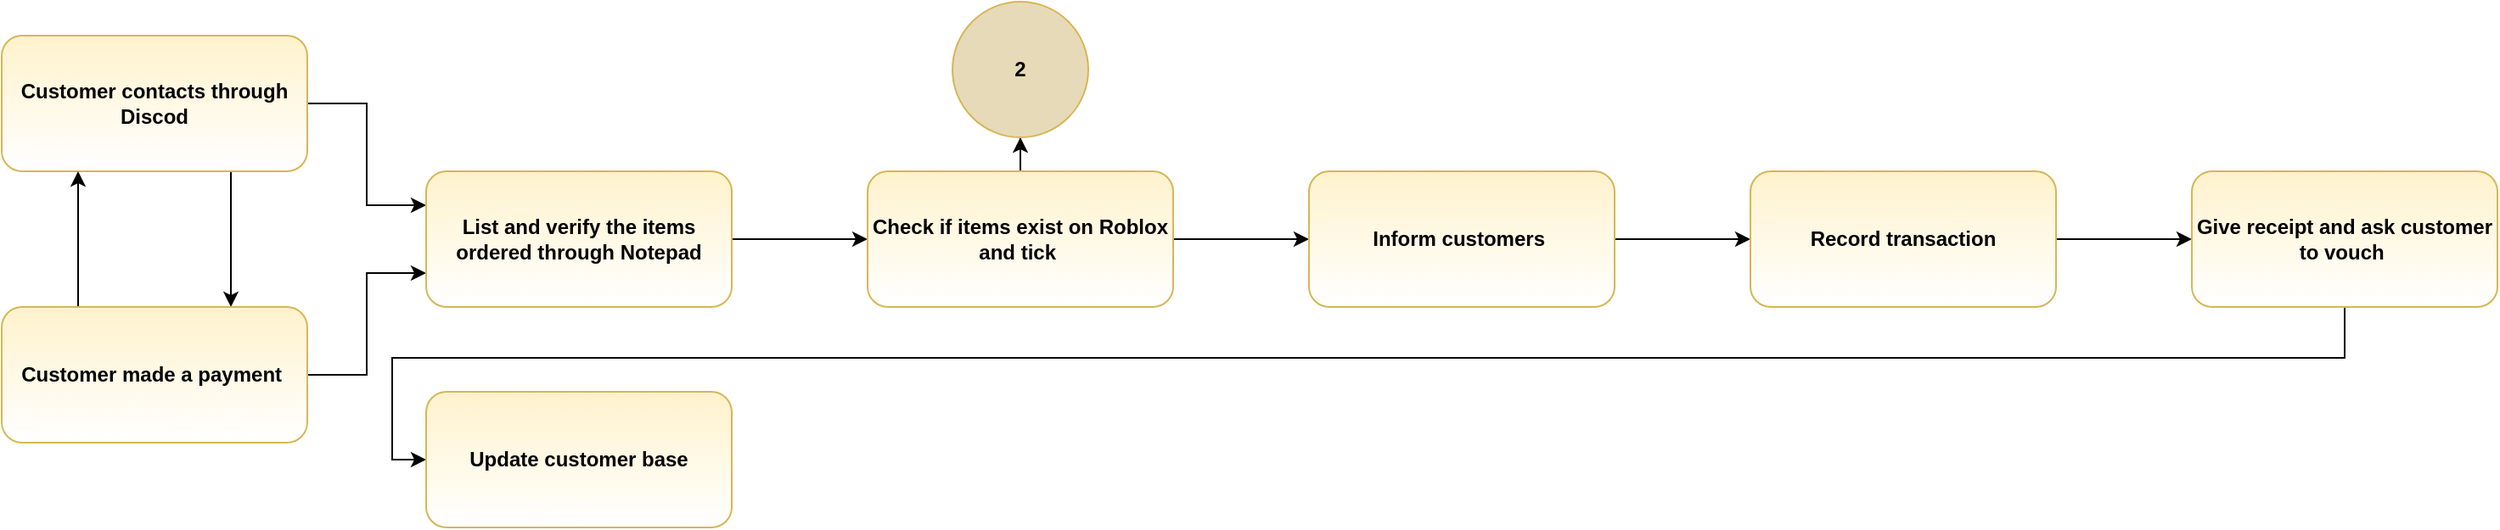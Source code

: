 <mxfile version="24.8.3">
  <diagram id="C5RBs43oDa-KdzZeNtuy" name="Page-1">
    <mxGraphModel dx="2523" dy="1268" grid="1" gridSize="10" guides="1" tooltips="1" connect="1" arrows="1" fold="1" page="1" pageScale="1" pageWidth="827" pageHeight="1169" math="0" shadow="0">
      <root>
        <mxCell id="WIyWlLk6GJQsqaUBKTNV-0" />
        <mxCell id="WIyWlLk6GJQsqaUBKTNV-1" parent="WIyWlLk6GJQsqaUBKTNV-0" />
        <mxCell id="BeSRXxgiDRbs0zAlpruN-2" style="edgeStyle=orthogonalEdgeStyle;rounded=0;orthogonalLoop=1;jettySize=auto;html=1;entryX=0.75;entryY=0;entryDx=0;entryDy=0;exitX=0.75;exitY=1;exitDx=0;exitDy=0;" edge="1" parent="WIyWlLk6GJQsqaUBKTNV-1" source="WIyWlLk6GJQsqaUBKTNV-3" target="BeSRXxgiDRbs0zAlpruN-0">
          <mxGeometry relative="1" as="geometry" />
        </mxCell>
        <mxCell id="BeSRXxgiDRbs0zAlpruN-4" style="edgeStyle=orthogonalEdgeStyle;rounded=0;orthogonalLoop=1;jettySize=auto;html=1;entryX=0;entryY=0.25;entryDx=0;entryDy=0;" edge="1" parent="WIyWlLk6GJQsqaUBKTNV-1" source="WIyWlLk6GJQsqaUBKTNV-3" target="BeSRXxgiDRbs0zAlpruN-3">
          <mxGeometry relative="1" as="geometry" />
        </mxCell>
        <mxCell id="WIyWlLk6GJQsqaUBKTNV-3" value="&lt;b&gt;Customer contacts through Discod&lt;/b&gt;" style="rounded=1;whiteSpace=wrap;html=1;fontSize=12;glass=0;strokeWidth=1;shadow=0;fillColor=#fff2cc;strokeColor=#d6b656;gradientColor=#FFFFFF;" parent="WIyWlLk6GJQsqaUBKTNV-1" vertex="1">
          <mxGeometry x="110" y="80" width="180" height="80" as="geometry" />
        </mxCell>
        <mxCell id="BeSRXxgiDRbs0zAlpruN-1" style="edgeStyle=orthogonalEdgeStyle;rounded=0;orthogonalLoop=1;jettySize=auto;html=1;entryX=0.25;entryY=1;entryDx=0;entryDy=0;exitX=0.25;exitY=0;exitDx=0;exitDy=0;" edge="1" parent="WIyWlLk6GJQsqaUBKTNV-1" source="BeSRXxgiDRbs0zAlpruN-0" target="WIyWlLk6GJQsqaUBKTNV-3">
          <mxGeometry relative="1" as="geometry" />
        </mxCell>
        <mxCell id="BeSRXxgiDRbs0zAlpruN-5" style="edgeStyle=orthogonalEdgeStyle;rounded=0;orthogonalLoop=1;jettySize=auto;html=1;entryX=0;entryY=0.75;entryDx=0;entryDy=0;" edge="1" parent="WIyWlLk6GJQsqaUBKTNV-1" source="BeSRXxgiDRbs0zAlpruN-0" target="BeSRXxgiDRbs0zAlpruN-3">
          <mxGeometry relative="1" as="geometry" />
        </mxCell>
        <mxCell id="BeSRXxgiDRbs0zAlpruN-0" value="Customer made a payment&amp;nbsp;" style="rounded=1;whiteSpace=wrap;html=1;fontSize=12;glass=0;strokeWidth=1;shadow=0;fontStyle=1;strokeColor=#d6b656;align=center;verticalAlign=middle;fontFamily=Helvetica;fontColor=default;fillColor=#fff2cc;gradientColor=#FFFFFF;" vertex="1" parent="WIyWlLk6GJQsqaUBKTNV-1">
          <mxGeometry x="110" y="240" width="180" height="80" as="geometry" />
        </mxCell>
        <mxCell id="BeSRXxgiDRbs0zAlpruN-7" style="edgeStyle=orthogonalEdgeStyle;rounded=0;orthogonalLoop=1;jettySize=auto;html=1;" edge="1" parent="WIyWlLk6GJQsqaUBKTNV-1" source="BeSRXxgiDRbs0zAlpruN-3" target="BeSRXxgiDRbs0zAlpruN-6">
          <mxGeometry relative="1" as="geometry" />
        </mxCell>
        <mxCell id="BeSRXxgiDRbs0zAlpruN-3" value="List and verify the items ordered through Notepad" style="rounded=1;whiteSpace=wrap;html=1;fontSize=12;glass=0;strokeWidth=1;shadow=0;fontStyle=1;strokeColor=#d6b656;align=center;verticalAlign=middle;fontFamily=Helvetica;fontColor=default;fillColor=#fff2cc;gradientColor=#FFFFFF;" vertex="1" parent="WIyWlLk6GJQsqaUBKTNV-1">
          <mxGeometry x="360" y="160" width="180" height="80" as="geometry" />
        </mxCell>
        <mxCell id="BeSRXxgiDRbs0zAlpruN-9" style="edgeStyle=orthogonalEdgeStyle;rounded=0;orthogonalLoop=1;jettySize=auto;html=1;" edge="1" parent="WIyWlLk6GJQsqaUBKTNV-1" source="BeSRXxgiDRbs0zAlpruN-6" target="BeSRXxgiDRbs0zAlpruN-8">
          <mxGeometry relative="1" as="geometry" />
        </mxCell>
        <mxCell id="BeSRXxgiDRbs0zAlpruN-19" style="edgeStyle=orthogonalEdgeStyle;rounded=0;orthogonalLoop=1;jettySize=auto;html=1;" edge="1" parent="WIyWlLk6GJQsqaUBKTNV-1" source="BeSRXxgiDRbs0zAlpruN-6" target="BeSRXxgiDRbs0zAlpruN-18">
          <mxGeometry relative="1" as="geometry" />
        </mxCell>
        <mxCell id="BeSRXxgiDRbs0zAlpruN-6" value="Check if items exist on Roblox and tick&amp;nbsp;" style="rounded=1;whiteSpace=wrap;html=1;fontSize=12;glass=0;strokeWidth=1;shadow=0;fontStyle=1;strokeColor=#d6b656;align=center;verticalAlign=middle;fontFamily=Helvetica;fontColor=default;fillColor=#fff2cc;gradientColor=#FFFFFF;" vertex="1" parent="WIyWlLk6GJQsqaUBKTNV-1">
          <mxGeometry x="620" y="160" width="180" height="80" as="geometry" />
        </mxCell>
        <mxCell id="BeSRXxgiDRbs0zAlpruN-23" style="edgeStyle=orthogonalEdgeStyle;rounded=0;orthogonalLoop=1;jettySize=auto;html=1;" edge="1" parent="WIyWlLk6GJQsqaUBKTNV-1" source="BeSRXxgiDRbs0zAlpruN-8" target="BeSRXxgiDRbs0zAlpruN-22">
          <mxGeometry relative="1" as="geometry" />
        </mxCell>
        <mxCell id="BeSRXxgiDRbs0zAlpruN-8" value="Inform customers&amp;nbsp;" style="rounded=1;whiteSpace=wrap;html=1;fontSize=12;glass=0;strokeWidth=1;shadow=0;fontStyle=1;strokeColor=#d6b656;align=center;verticalAlign=middle;fontFamily=Helvetica;fontColor=default;fillColor=#fff2cc;gradientColor=#FFFFFF;" vertex="1" parent="WIyWlLk6GJQsqaUBKTNV-1">
          <mxGeometry x="880" y="160" width="180" height="80" as="geometry" />
        </mxCell>
        <mxCell id="BeSRXxgiDRbs0zAlpruN-18" value="2" style="ellipse;whiteSpace=wrap;html=1;aspect=fixed;fontStyle=1;rounded=1;shadow=0;glass=0;strokeColor=#d6b656;strokeWidth=1;align=center;verticalAlign=middle;fontFamily=Helvetica;fontSize=12;fontColor=default;fillColor=#E6DAB8;gradientColor=none;" vertex="1" parent="WIyWlLk6GJQsqaUBKTNV-1">
          <mxGeometry x="670" y="60" width="80" height="80" as="geometry" />
        </mxCell>
        <mxCell id="BeSRXxgiDRbs0zAlpruN-25" style="edgeStyle=orthogonalEdgeStyle;rounded=0;orthogonalLoop=1;jettySize=auto;html=1;" edge="1" parent="WIyWlLk6GJQsqaUBKTNV-1" source="BeSRXxgiDRbs0zAlpruN-22" target="BeSRXxgiDRbs0zAlpruN-24">
          <mxGeometry relative="1" as="geometry" />
        </mxCell>
        <mxCell id="BeSRXxgiDRbs0zAlpruN-22" value="Record transaction" style="rounded=1;whiteSpace=wrap;html=1;fontSize=12;glass=0;strokeWidth=1;shadow=0;fontStyle=1;strokeColor=#d6b656;align=center;verticalAlign=middle;fontFamily=Helvetica;fontColor=default;fillColor=#fff2cc;gradientColor=#FFFFFF;" vertex="1" parent="WIyWlLk6GJQsqaUBKTNV-1">
          <mxGeometry x="1140" y="160" width="180" height="80" as="geometry" />
        </mxCell>
        <mxCell id="BeSRXxgiDRbs0zAlpruN-26" style="edgeStyle=orthogonalEdgeStyle;rounded=0;orthogonalLoop=1;jettySize=auto;html=1;" edge="1" parent="WIyWlLk6GJQsqaUBKTNV-1" source="BeSRXxgiDRbs0zAlpruN-24" target="BeSRXxgiDRbs0zAlpruN-27">
          <mxGeometry relative="1" as="geometry">
            <mxPoint x="360.0" y="330" as="targetPoint" />
            <Array as="points">
              <mxPoint x="1490" y="270" />
              <mxPoint x="340" y="270" />
              <mxPoint x="340" y="330" />
            </Array>
          </mxGeometry>
        </mxCell>
        <mxCell id="BeSRXxgiDRbs0zAlpruN-24" value="Give receipt and ask customer to vouch&amp;nbsp;" style="rounded=1;whiteSpace=wrap;html=1;fontSize=12;glass=0;strokeWidth=1;shadow=0;strokeColor=#d6b656;align=center;verticalAlign=middle;fontFamily=Helvetica;fontColor=default;fontStyle=1;fillColor=#fff2cc;gradientColor=#FFFFFF;" vertex="1" parent="WIyWlLk6GJQsqaUBKTNV-1">
          <mxGeometry x="1400" y="160" width="180" height="80" as="geometry" />
        </mxCell>
        <mxCell id="BeSRXxgiDRbs0zAlpruN-27" value="Update customer base" style="rounded=1;whiteSpace=wrap;html=1;fontSize=12;glass=0;strokeWidth=1;shadow=0;fontStyle=1;strokeColor=#d6b656;align=center;verticalAlign=middle;fontFamily=Helvetica;fontColor=default;fillColor=#fff2cc;gradientColor=#FFFFFF;" vertex="1" parent="WIyWlLk6GJQsqaUBKTNV-1">
          <mxGeometry x="360" y="290" width="180" height="80" as="geometry" />
        </mxCell>
      </root>
    </mxGraphModel>
  </diagram>
</mxfile>
